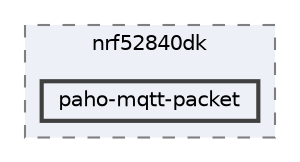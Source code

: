 digraph "/home/mj/Desktop/IoT-Chat-Digitalization/saul/bin/nrf52840dk/paho-mqtt-packet"
{
 // LATEX_PDF_SIZE
  bgcolor="transparent";
  edge [fontname=Helvetica,fontsize=10,labelfontname=Helvetica,labelfontsize=10];
  node [fontname=Helvetica,fontsize=10,shape=box,height=0.2,width=0.4];
  compound=true
  subgraph clusterdir_74b0b304e835b468d5f688d480ac56cc {
    graph [ bgcolor="#edf0f7", pencolor="grey50", label="nrf52840dk", fontname=Helvetica,fontsize=10 style="filled,dashed", URL="dir_74b0b304e835b468d5f688d480ac56cc.html",tooltip=""]
  dir_cd5c6e446602b7c63e4dbcaf7e5b5fff [label="paho-mqtt-packet", fillcolor="#edf0f7", color="grey25", style="filled,bold", URL="dir_cd5c6e446602b7c63e4dbcaf7e5b5fff.html",tooltip=""];
  }
}
